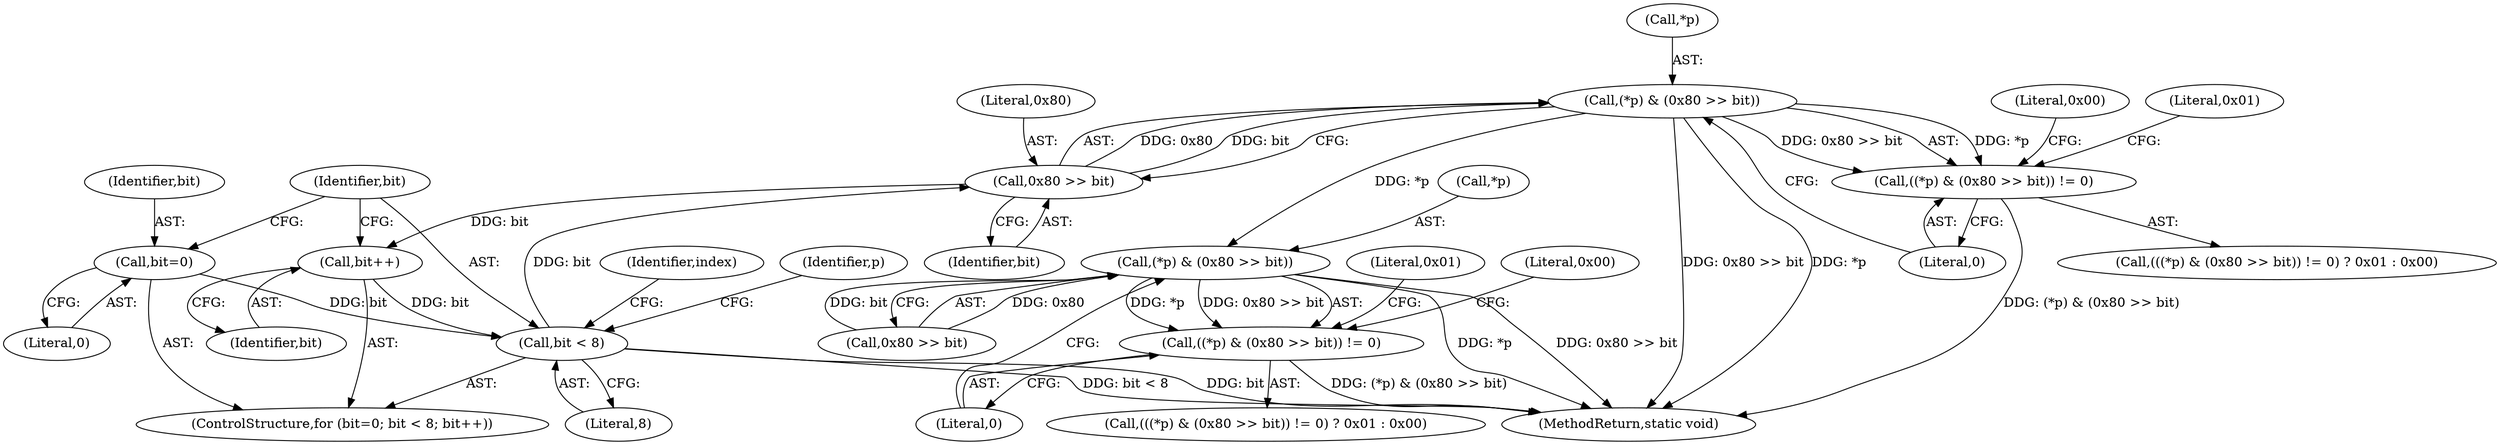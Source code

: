 digraph "0_ImageMagick_cc4ac341f29fa368da6ef01c207deaf8c61f6a2e@pointer" {
"1000174" [label="(Call,(*p) & (0x80 >> bit))"];
"1000177" [label="(Call,0x80 >> bit)"];
"1000162" [label="(Call,bit < 8)"];
"1000159" [label="(Call,bit=0)"];
"1000165" [label="(Call,bit++)"];
"1000173" [label="(Call,((*p) & (0x80 >> bit)) != 0)"];
"1000222" [label="(Call,(*p) & (0x80 >> bit))"];
"1000221" [label="(Call,((*p) & (0x80 >> bit)) != 0)"];
"1000169" [label="(Identifier,index)"];
"1000174" [label="(Call,(*p) & (0x80 >> bit))"];
"1000173" [label="(Call,((*p) & (0x80 >> bit)) != 0)"];
"1000178" [label="(Literal,0x80)"];
"1000223" [label="(Call,*p)"];
"1000158" [label="(ControlStructure,for (bit=0; bit < 8; bit++))"];
"1000180" [label="(Literal,0)"];
"1000161" [label="(Literal,0)"];
"1000225" [label="(Call,0x80 >> bit)"];
"1000164" [label="(Literal,8)"];
"1000175" [label="(Call,*p)"];
"1000192" [label="(Identifier,p)"];
"1000159" [label="(Call,bit=0)"];
"1000162" [label="(Call,bit < 8)"];
"1000172" [label="(Call,(((*p) & (0x80 >> bit)) != 0) ? 0x01 : 0x00)"];
"1000229" [label="(Literal,0x01)"];
"1000222" [label="(Call,(*p) & (0x80 >> bit))"];
"1000160" [label="(Identifier,bit)"];
"1000166" [label="(Identifier,bit)"];
"1000221" [label="(Call,((*p) & (0x80 >> bit)) != 0)"];
"1000179" [label="(Identifier,bit)"];
"1000165" [label="(Call,bit++)"];
"1000163" [label="(Identifier,bit)"];
"1000228" [label="(Literal,0)"];
"1000230" [label="(Literal,0x00)"];
"1000177" [label="(Call,0x80 >> bit)"];
"1000220" [label="(Call,(((*p) & (0x80 >> bit)) != 0) ? 0x01 : 0x00)"];
"1000182" [label="(Literal,0x00)"];
"1000181" [label="(Literal,0x01)"];
"1000620" [label="(MethodReturn,static void)"];
"1000174" -> "1000173"  [label="AST: "];
"1000174" -> "1000177"  [label="CFG: "];
"1000175" -> "1000174"  [label="AST: "];
"1000177" -> "1000174"  [label="AST: "];
"1000180" -> "1000174"  [label="CFG: "];
"1000174" -> "1000620"  [label="DDG: 0x80 >> bit"];
"1000174" -> "1000620"  [label="DDG: *p"];
"1000174" -> "1000173"  [label="DDG: *p"];
"1000174" -> "1000173"  [label="DDG: 0x80 >> bit"];
"1000177" -> "1000174"  [label="DDG: 0x80"];
"1000177" -> "1000174"  [label="DDG: bit"];
"1000174" -> "1000222"  [label="DDG: *p"];
"1000177" -> "1000179"  [label="CFG: "];
"1000178" -> "1000177"  [label="AST: "];
"1000179" -> "1000177"  [label="AST: "];
"1000177" -> "1000165"  [label="DDG: bit"];
"1000162" -> "1000177"  [label="DDG: bit"];
"1000162" -> "1000158"  [label="AST: "];
"1000162" -> "1000164"  [label="CFG: "];
"1000163" -> "1000162"  [label="AST: "];
"1000164" -> "1000162"  [label="AST: "];
"1000169" -> "1000162"  [label="CFG: "];
"1000192" -> "1000162"  [label="CFG: "];
"1000162" -> "1000620"  [label="DDG: bit"];
"1000162" -> "1000620"  [label="DDG: bit < 8"];
"1000159" -> "1000162"  [label="DDG: bit"];
"1000165" -> "1000162"  [label="DDG: bit"];
"1000159" -> "1000158"  [label="AST: "];
"1000159" -> "1000161"  [label="CFG: "];
"1000160" -> "1000159"  [label="AST: "];
"1000161" -> "1000159"  [label="AST: "];
"1000163" -> "1000159"  [label="CFG: "];
"1000165" -> "1000158"  [label="AST: "];
"1000165" -> "1000166"  [label="CFG: "];
"1000166" -> "1000165"  [label="AST: "];
"1000163" -> "1000165"  [label="CFG: "];
"1000173" -> "1000172"  [label="AST: "];
"1000173" -> "1000180"  [label="CFG: "];
"1000180" -> "1000173"  [label="AST: "];
"1000181" -> "1000173"  [label="CFG: "];
"1000182" -> "1000173"  [label="CFG: "];
"1000173" -> "1000620"  [label="DDG: (*p) & (0x80 >> bit)"];
"1000222" -> "1000221"  [label="AST: "];
"1000222" -> "1000225"  [label="CFG: "];
"1000223" -> "1000222"  [label="AST: "];
"1000225" -> "1000222"  [label="AST: "];
"1000228" -> "1000222"  [label="CFG: "];
"1000222" -> "1000620"  [label="DDG: 0x80 >> bit"];
"1000222" -> "1000620"  [label="DDG: *p"];
"1000222" -> "1000221"  [label="DDG: *p"];
"1000222" -> "1000221"  [label="DDG: 0x80 >> bit"];
"1000225" -> "1000222"  [label="DDG: 0x80"];
"1000225" -> "1000222"  [label="DDG: bit"];
"1000221" -> "1000220"  [label="AST: "];
"1000221" -> "1000228"  [label="CFG: "];
"1000228" -> "1000221"  [label="AST: "];
"1000229" -> "1000221"  [label="CFG: "];
"1000230" -> "1000221"  [label="CFG: "];
"1000221" -> "1000620"  [label="DDG: (*p) & (0x80 >> bit)"];
}

